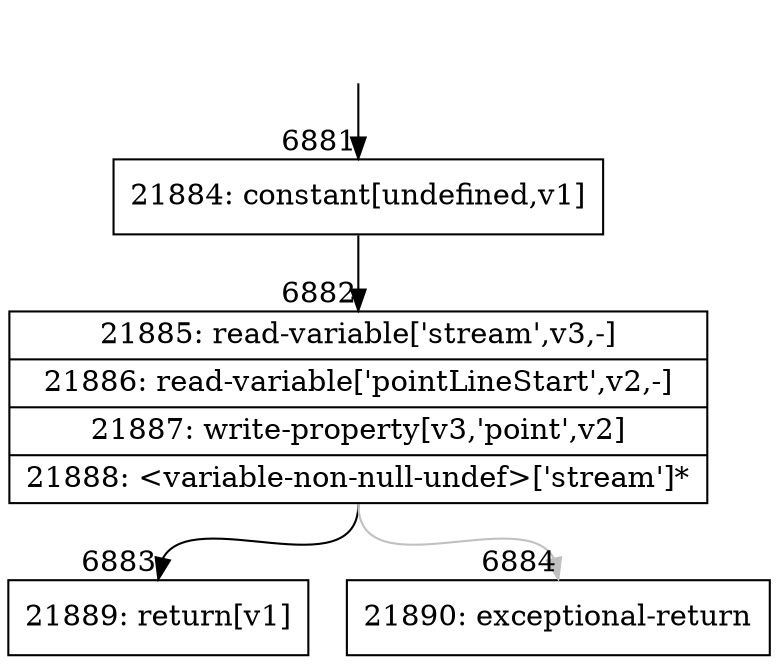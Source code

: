 digraph {
rankdir="TD"
BB_entry616[shape=none,label=""];
BB_entry616 -> BB6881 [tailport=s, headport=n, headlabel="    6881"]
BB6881 [shape=record label="{21884: constant[undefined,v1]}" ] 
BB6881 -> BB6882 [tailport=s, headport=n, headlabel="      6882"]
BB6882 [shape=record label="{21885: read-variable['stream',v3,-]|21886: read-variable['pointLineStart',v2,-]|21887: write-property[v3,'point',v2]|21888: \<variable-non-null-undef\>['stream']*}" ] 
BB6882 -> BB6883 [tailport=s, headport=n, headlabel="      6883"]
BB6882 -> BB6884 [tailport=s, headport=n, color=gray, headlabel="      6884"]
BB6883 [shape=record label="{21889: return[v1]}" ] 
BB6884 [shape=record label="{21890: exceptional-return}" ] 
//#$~ 3975
}
